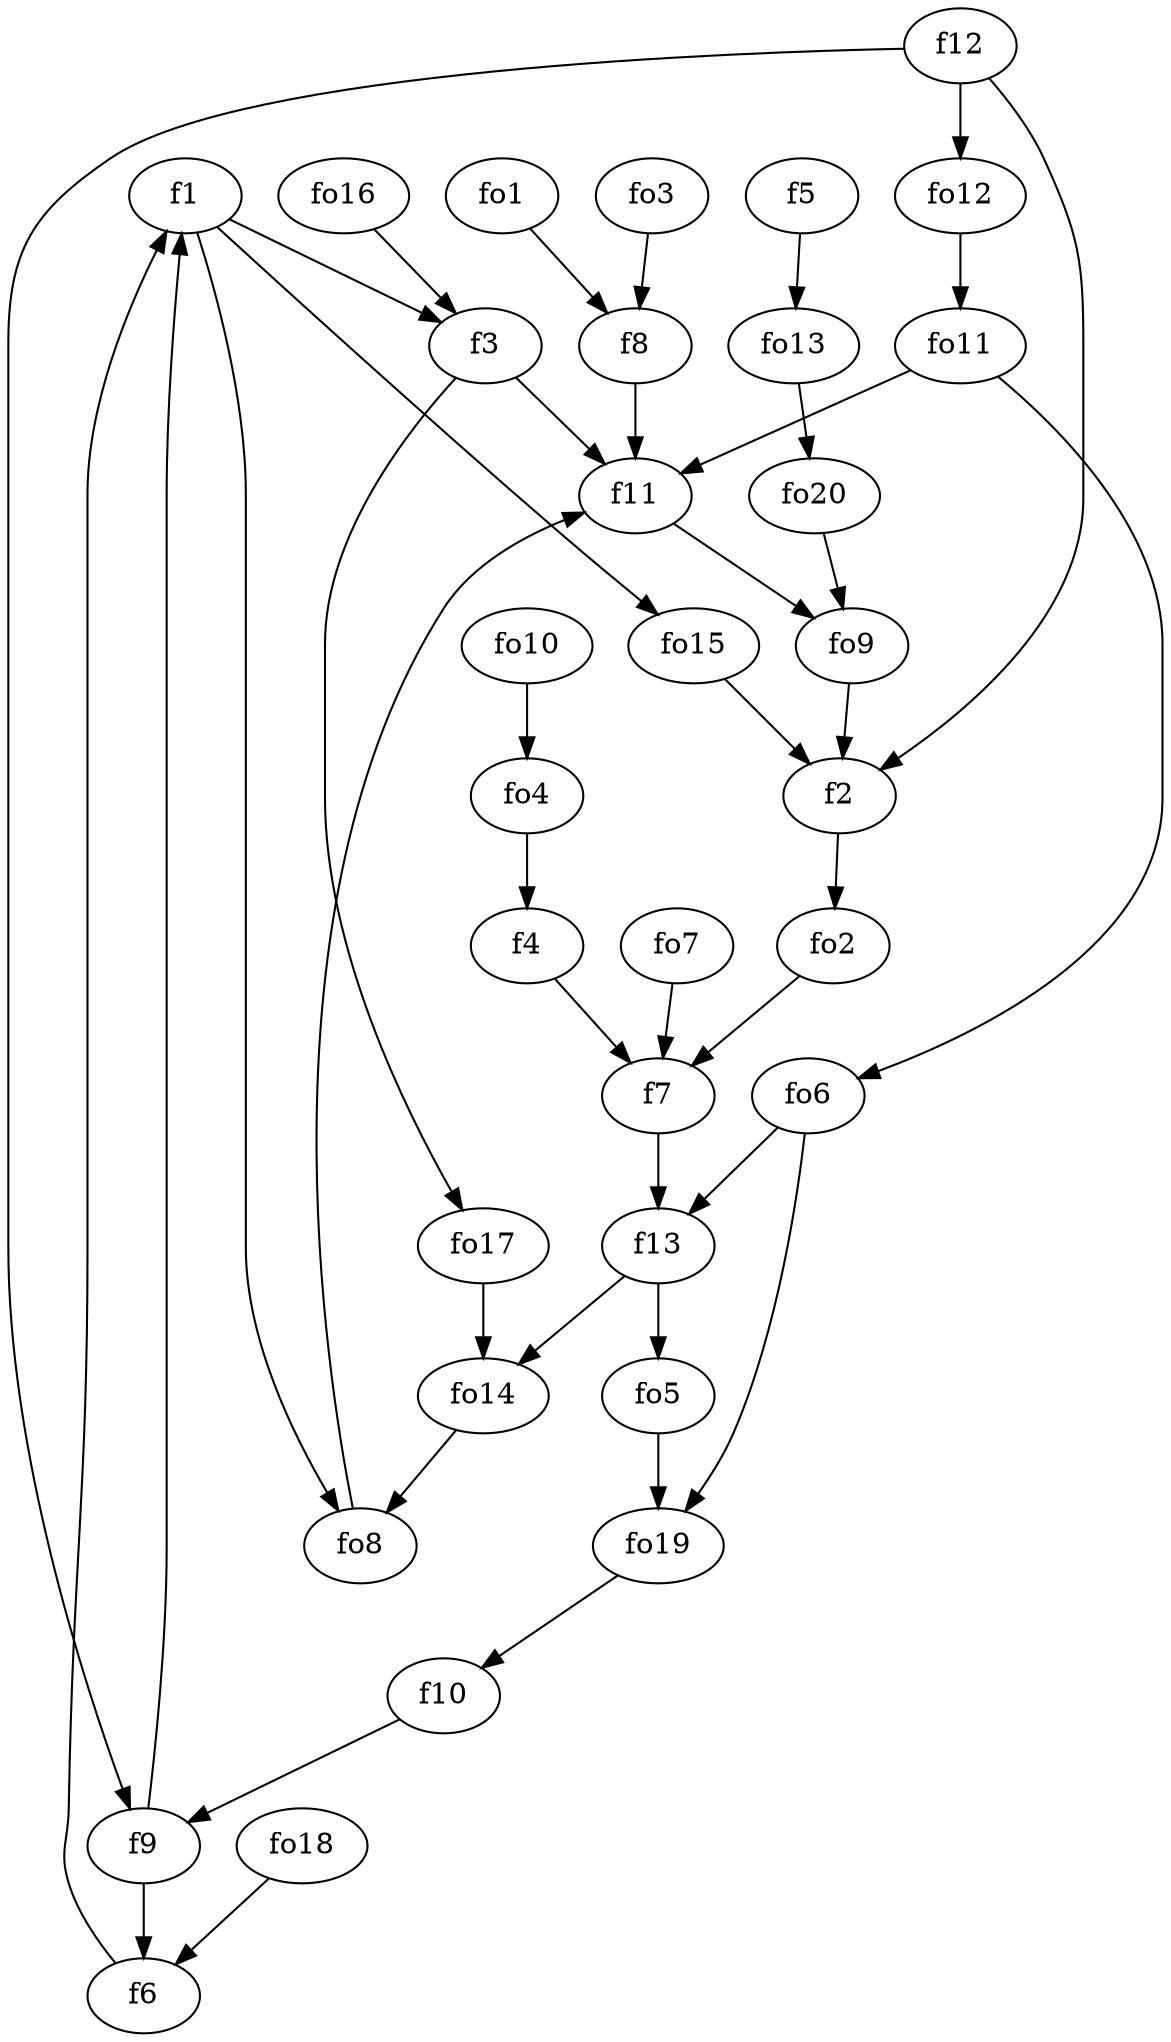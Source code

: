 strict digraph  {
f1;
f2;
f3;
f4;
f5;
f6;
f7;
f8;
f9;
f10;
f11;
f12;
f13;
fo1;
fo2;
fo3;
fo4;
fo5;
fo6;
fo7;
fo8;
fo9;
fo10;
fo11;
fo12;
fo13;
fo14;
fo15;
fo16;
fo17;
fo18;
fo19;
fo20;
f1 -> f3  [weight=2];
f1 -> fo15  [weight=2];
f1 -> fo8  [weight=2];
f2 -> fo2  [weight=2];
f3 -> f11  [weight=2];
f3 -> fo17  [weight=2];
f4 -> f7  [weight=2];
f5 -> fo13  [weight=2];
f6 -> f1  [weight=2];
f7 -> f13  [weight=2];
f8 -> f11  [weight=2];
f9 -> f1  [weight=2];
f9 -> f6  [weight=2];
f10 -> f9  [weight=2];
f11 -> fo9  [weight=2];
f12 -> fo12  [weight=2];
f12 -> f9  [weight=2];
f12 -> f2  [weight=2];
f13 -> fo5  [weight=2];
f13 -> fo14  [weight=2];
fo1 -> f8  [weight=2];
fo2 -> f7  [weight=2];
fo3 -> f8  [weight=2];
fo4 -> f4  [weight=2];
fo5 -> fo19  [weight=2];
fo6 -> f13  [weight=2];
fo6 -> fo19  [weight=2];
fo7 -> f7  [weight=2];
fo8 -> f11  [weight=2];
fo9 -> f2  [weight=2];
fo10 -> fo4  [weight=2];
fo11 -> f11  [weight=2];
fo11 -> fo6  [weight=2];
fo12 -> fo11  [weight=2];
fo13 -> fo20  [weight=2];
fo14 -> fo8  [weight=2];
fo15 -> f2  [weight=2];
fo16 -> f3  [weight=2];
fo17 -> fo14  [weight=2];
fo18 -> f6  [weight=2];
fo19 -> f10  [weight=2];
fo20 -> fo9  [weight=2];
}
